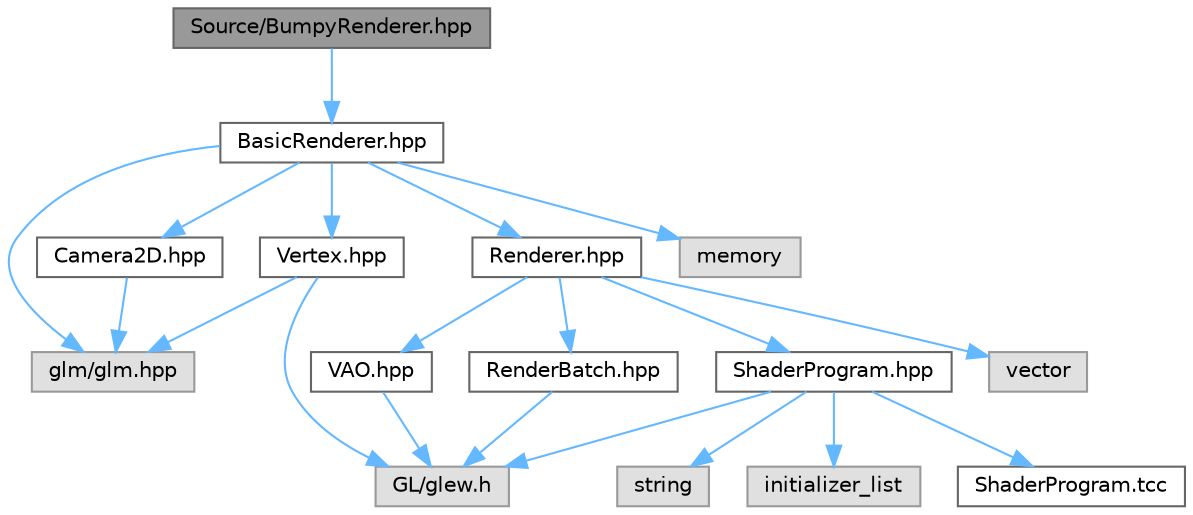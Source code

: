 digraph "Source/BumpyRenderer.hpp"
{
 // INTERACTIVE_SVG=YES
 // LATEX_PDF_SIZE
  bgcolor="transparent";
  edge [fontname=Helvetica,fontsize=10,labelfontname=Helvetica,labelfontsize=10];
  node [fontname=Helvetica,fontsize=10,shape=box,height=0.2,width=0.4];
  Node1 [label="Source/BumpyRenderer.hpp",height=0.2,width=0.4,color="gray40", fillcolor="grey60", style="filled", fontcolor="black",tooltip=" "];
  Node1 -> Node2 [color="steelblue1",style="solid"];
  Node2 [label="BasicRenderer.hpp",height=0.2,width=0.4,color="grey40", fillcolor="white", style="filled",URL="$_basic_renderer_8hpp.html",tooltip=" "];
  Node2 -> Node3 [color="steelblue1",style="solid"];
  Node3 [label="glm/glm.hpp",height=0.2,width=0.4,color="grey60", fillcolor="#E0E0E0", style="filled",tooltip=" "];
  Node2 -> Node4 [color="steelblue1",style="solid"];
  Node4 [label="memory",height=0.2,width=0.4,color="grey60", fillcolor="#E0E0E0", style="filled",tooltip=" "];
  Node2 -> Node5 [color="steelblue1",style="solid"];
  Node5 [label="Renderer.hpp",height=0.2,width=0.4,color="grey40", fillcolor="white", style="filled",URL="$_renderer_8hpp.html",tooltip=" "];
  Node5 -> Node6 [color="steelblue1",style="solid"];
  Node6 [label="vector",height=0.2,width=0.4,color="grey60", fillcolor="#E0E0E0", style="filled",tooltip=" "];
  Node5 -> Node7 [color="steelblue1",style="solid"];
  Node7 [label="ShaderProgram.hpp",height=0.2,width=0.4,color="grey40", fillcolor="white", style="filled",URL="$_shader_program_8hpp.html",tooltip=" "];
  Node7 -> Node8 [color="steelblue1",style="solid"];
  Node8 [label="string",height=0.2,width=0.4,color="grey60", fillcolor="#E0E0E0", style="filled",tooltip=" "];
  Node7 -> Node9 [color="steelblue1",style="solid"];
  Node9 [label="initializer_list",height=0.2,width=0.4,color="grey60", fillcolor="#E0E0E0", style="filled",tooltip=" "];
  Node7 -> Node10 [color="steelblue1",style="solid"];
  Node10 [label="GL/glew.h",height=0.2,width=0.4,color="grey60", fillcolor="#E0E0E0", style="filled",tooltip=" "];
  Node7 -> Node11 [color="steelblue1",style="solid"];
  Node11 [label="ShaderProgram.tcc",height=0.2,width=0.4,color="grey40", fillcolor="white", style="filled",URL="$_shader_program_8tcc.html",tooltip=" "];
  Node5 -> Node12 [color="steelblue1",style="solid"];
  Node12 [label="VAO.hpp",height=0.2,width=0.4,color="grey40", fillcolor="white", style="filled",URL="$_v_a_o_8hpp.html",tooltip=" "];
  Node12 -> Node10 [color="steelblue1",style="solid"];
  Node5 -> Node13 [color="steelblue1",style="solid"];
  Node13 [label="RenderBatch.hpp",height=0.2,width=0.4,color="grey40", fillcolor="white", style="filled",URL="$_render_batch_8hpp.html",tooltip=" "];
  Node13 -> Node10 [color="steelblue1",style="solid"];
  Node2 -> Node14 [color="steelblue1",style="solid"];
  Node14 [label="Vertex.hpp",height=0.2,width=0.4,color="grey40", fillcolor="white", style="filled",URL="$_vertex_8hpp.html",tooltip=" "];
  Node14 -> Node10 [color="steelblue1",style="solid"];
  Node14 -> Node3 [color="steelblue1",style="solid"];
  Node2 -> Node15 [color="steelblue1",style="solid"];
  Node15 [label="Camera2D.hpp",height=0.2,width=0.4,color="grey40", fillcolor="white", style="filled",URL="$_camera2_d_8hpp.html",tooltip=" "];
  Node15 -> Node3 [color="steelblue1",style="solid"];
}
